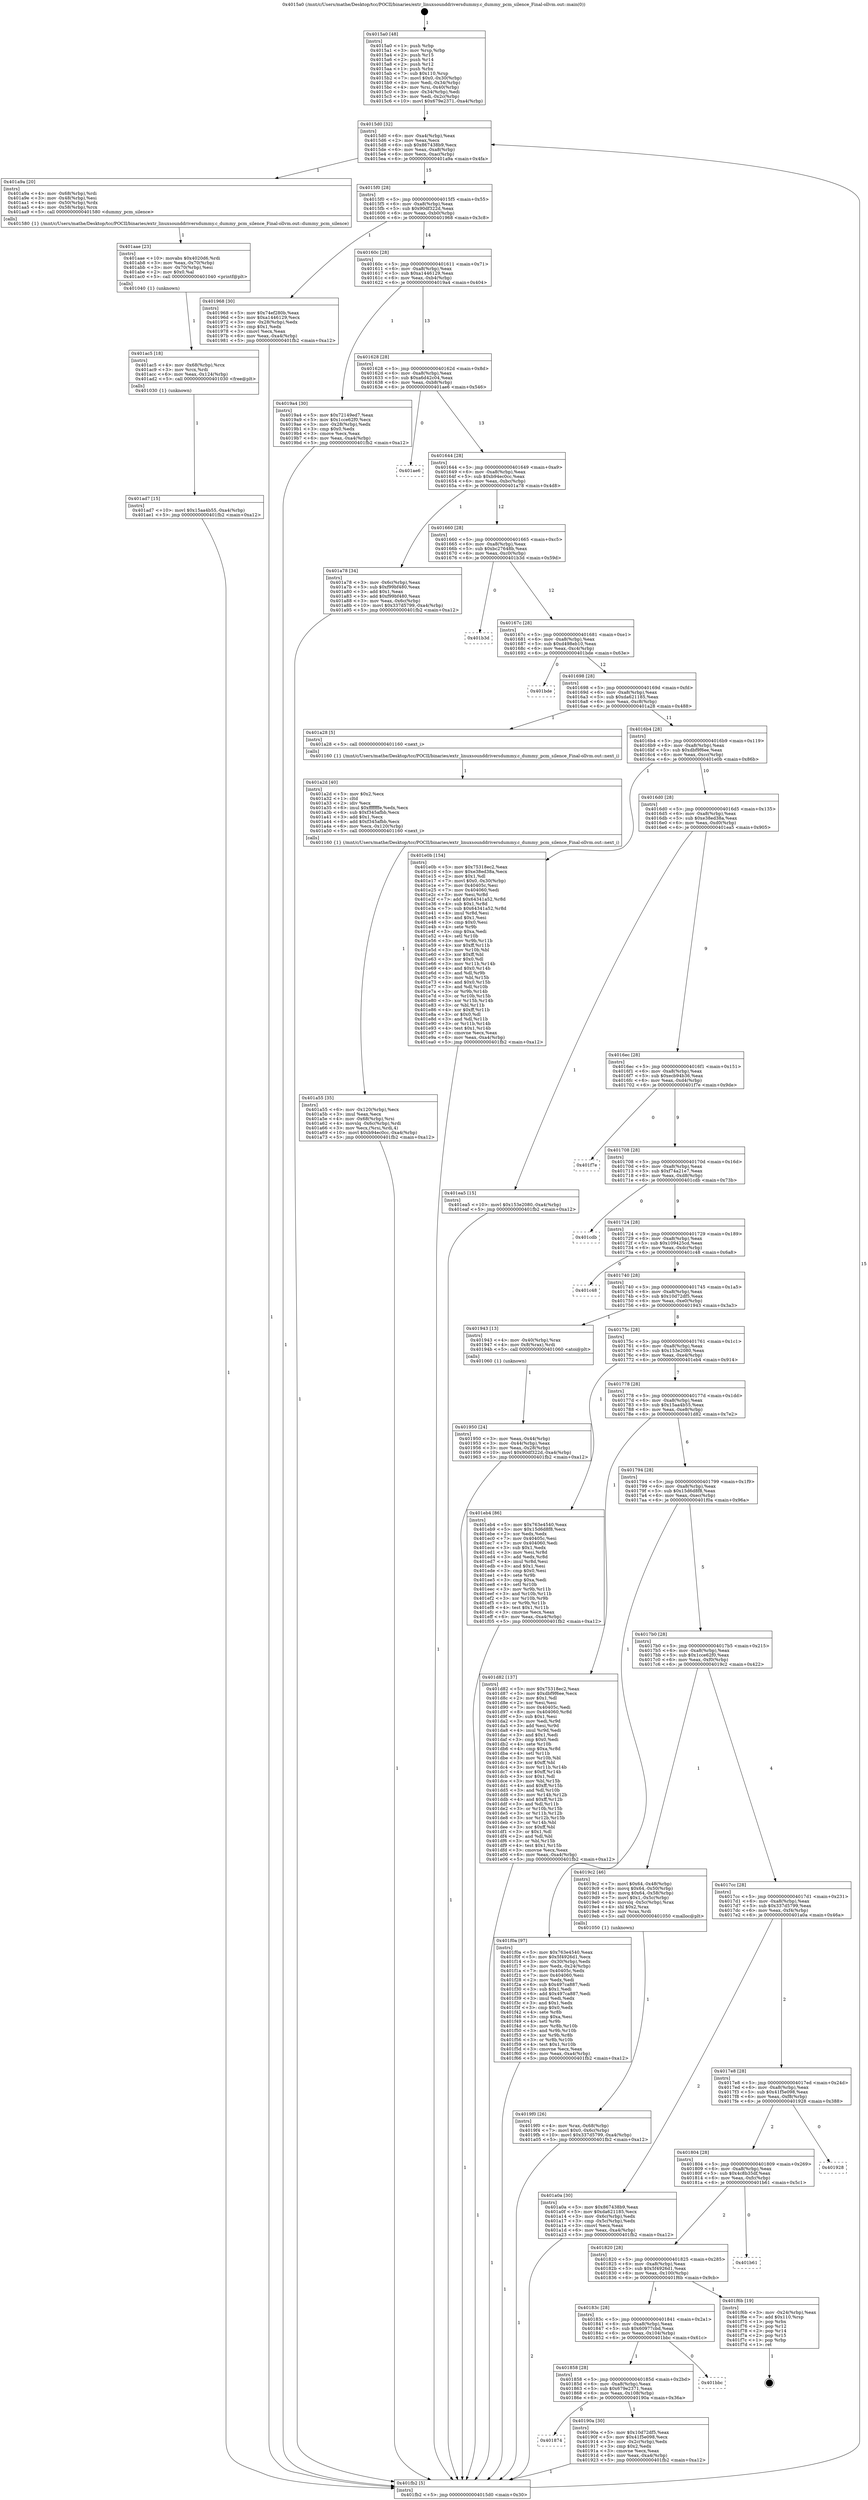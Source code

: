 digraph "0x4015a0" {
  label = "0x4015a0 (/mnt/c/Users/mathe/Desktop/tcc/POCII/binaries/extr_linuxsounddriversdummy.c_dummy_pcm_silence_Final-ollvm.out::main(0))"
  labelloc = "t"
  node[shape=record]

  Entry [label="",width=0.3,height=0.3,shape=circle,fillcolor=black,style=filled]
  "0x4015d0" [label="{
     0x4015d0 [32]\l
     | [instrs]\l
     &nbsp;&nbsp;0x4015d0 \<+6\>: mov -0xa4(%rbp),%eax\l
     &nbsp;&nbsp;0x4015d6 \<+2\>: mov %eax,%ecx\l
     &nbsp;&nbsp;0x4015d8 \<+6\>: sub $0x867438b9,%ecx\l
     &nbsp;&nbsp;0x4015de \<+6\>: mov %eax,-0xa8(%rbp)\l
     &nbsp;&nbsp;0x4015e4 \<+6\>: mov %ecx,-0xac(%rbp)\l
     &nbsp;&nbsp;0x4015ea \<+6\>: je 0000000000401a9a \<main+0x4fa\>\l
  }"]
  "0x401a9a" [label="{
     0x401a9a [20]\l
     | [instrs]\l
     &nbsp;&nbsp;0x401a9a \<+4\>: mov -0x68(%rbp),%rdi\l
     &nbsp;&nbsp;0x401a9e \<+3\>: mov -0x48(%rbp),%esi\l
     &nbsp;&nbsp;0x401aa1 \<+4\>: mov -0x50(%rbp),%rdx\l
     &nbsp;&nbsp;0x401aa5 \<+4\>: mov -0x58(%rbp),%rcx\l
     &nbsp;&nbsp;0x401aa9 \<+5\>: call 0000000000401580 \<dummy_pcm_silence\>\l
     | [calls]\l
     &nbsp;&nbsp;0x401580 \{1\} (/mnt/c/Users/mathe/Desktop/tcc/POCII/binaries/extr_linuxsounddriversdummy.c_dummy_pcm_silence_Final-ollvm.out::dummy_pcm_silence)\l
  }"]
  "0x4015f0" [label="{
     0x4015f0 [28]\l
     | [instrs]\l
     &nbsp;&nbsp;0x4015f0 \<+5\>: jmp 00000000004015f5 \<main+0x55\>\l
     &nbsp;&nbsp;0x4015f5 \<+6\>: mov -0xa8(%rbp),%eax\l
     &nbsp;&nbsp;0x4015fb \<+5\>: sub $0x90df322d,%eax\l
     &nbsp;&nbsp;0x401600 \<+6\>: mov %eax,-0xb0(%rbp)\l
     &nbsp;&nbsp;0x401606 \<+6\>: je 0000000000401968 \<main+0x3c8\>\l
  }"]
  Exit [label="",width=0.3,height=0.3,shape=circle,fillcolor=black,style=filled,peripheries=2]
  "0x401968" [label="{
     0x401968 [30]\l
     | [instrs]\l
     &nbsp;&nbsp;0x401968 \<+5\>: mov $0x74ef280b,%eax\l
     &nbsp;&nbsp;0x40196d \<+5\>: mov $0xa1446129,%ecx\l
     &nbsp;&nbsp;0x401972 \<+3\>: mov -0x28(%rbp),%edx\l
     &nbsp;&nbsp;0x401975 \<+3\>: cmp $0x1,%edx\l
     &nbsp;&nbsp;0x401978 \<+3\>: cmovl %ecx,%eax\l
     &nbsp;&nbsp;0x40197b \<+6\>: mov %eax,-0xa4(%rbp)\l
     &nbsp;&nbsp;0x401981 \<+5\>: jmp 0000000000401fb2 \<main+0xa12\>\l
  }"]
  "0x40160c" [label="{
     0x40160c [28]\l
     | [instrs]\l
     &nbsp;&nbsp;0x40160c \<+5\>: jmp 0000000000401611 \<main+0x71\>\l
     &nbsp;&nbsp;0x401611 \<+6\>: mov -0xa8(%rbp),%eax\l
     &nbsp;&nbsp;0x401617 \<+5\>: sub $0xa1446129,%eax\l
     &nbsp;&nbsp;0x40161c \<+6\>: mov %eax,-0xb4(%rbp)\l
     &nbsp;&nbsp;0x401622 \<+6\>: je 00000000004019a4 \<main+0x404\>\l
  }"]
  "0x401ad7" [label="{
     0x401ad7 [15]\l
     | [instrs]\l
     &nbsp;&nbsp;0x401ad7 \<+10\>: movl $0x15aa4b55,-0xa4(%rbp)\l
     &nbsp;&nbsp;0x401ae1 \<+5\>: jmp 0000000000401fb2 \<main+0xa12\>\l
  }"]
  "0x4019a4" [label="{
     0x4019a4 [30]\l
     | [instrs]\l
     &nbsp;&nbsp;0x4019a4 \<+5\>: mov $0x72149ed7,%eax\l
     &nbsp;&nbsp;0x4019a9 \<+5\>: mov $0x1cce62f0,%ecx\l
     &nbsp;&nbsp;0x4019ae \<+3\>: mov -0x28(%rbp),%edx\l
     &nbsp;&nbsp;0x4019b1 \<+3\>: cmp $0x0,%edx\l
     &nbsp;&nbsp;0x4019b4 \<+3\>: cmove %ecx,%eax\l
     &nbsp;&nbsp;0x4019b7 \<+6\>: mov %eax,-0xa4(%rbp)\l
     &nbsp;&nbsp;0x4019bd \<+5\>: jmp 0000000000401fb2 \<main+0xa12\>\l
  }"]
  "0x401628" [label="{
     0x401628 [28]\l
     | [instrs]\l
     &nbsp;&nbsp;0x401628 \<+5\>: jmp 000000000040162d \<main+0x8d\>\l
     &nbsp;&nbsp;0x40162d \<+6\>: mov -0xa8(%rbp),%eax\l
     &nbsp;&nbsp;0x401633 \<+5\>: sub $0xa6d42c04,%eax\l
     &nbsp;&nbsp;0x401638 \<+6\>: mov %eax,-0xb8(%rbp)\l
     &nbsp;&nbsp;0x40163e \<+6\>: je 0000000000401ae6 \<main+0x546\>\l
  }"]
  "0x401ac5" [label="{
     0x401ac5 [18]\l
     | [instrs]\l
     &nbsp;&nbsp;0x401ac5 \<+4\>: mov -0x68(%rbp),%rcx\l
     &nbsp;&nbsp;0x401ac9 \<+3\>: mov %rcx,%rdi\l
     &nbsp;&nbsp;0x401acc \<+6\>: mov %eax,-0x124(%rbp)\l
     &nbsp;&nbsp;0x401ad2 \<+5\>: call 0000000000401030 \<free@plt\>\l
     | [calls]\l
     &nbsp;&nbsp;0x401030 \{1\} (unknown)\l
  }"]
  "0x401ae6" [label="{
     0x401ae6\l
  }", style=dashed]
  "0x401644" [label="{
     0x401644 [28]\l
     | [instrs]\l
     &nbsp;&nbsp;0x401644 \<+5\>: jmp 0000000000401649 \<main+0xa9\>\l
     &nbsp;&nbsp;0x401649 \<+6\>: mov -0xa8(%rbp),%eax\l
     &nbsp;&nbsp;0x40164f \<+5\>: sub $0xb94ec0cc,%eax\l
     &nbsp;&nbsp;0x401654 \<+6\>: mov %eax,-0xbc(%rbp)\l
     &nbsp;&nbsp;0x40165a \<+6\>: je 0000000000401a78 \<main+0x4d8\>\l
  }"]
  "0x401aae" [label="{
     0x401aae [23]\l
     | [instrs]\l
     &nbsp;&nbsp;0x401aae \<+10\>: movabs $0x4020d6,%rdi\l
     &nbsp;&nbsp;0x401ab8 \<+3\>: mov %eax,-0x70(%rbp)\l
     &nbsp;&nbsp;0x401abb \<+3\>: mov -0x70(%rbp),%esi\l
     &nbsp;&nbsp;0x401abe \<+2\>: mov $0x0,%al\l
     &nbsp;&nbsp;0x401ac0 \<+5\>: call 0000000000401040 \<printf@plt\>\l
     | [calls]\l
     &nbsp;&nbsp;0x401040 \{1\} (unknown)\l
  }"]
  "0x401a78" [label="{
     0x401a78 [34]\l
     | [instrs]\l
     &nbsp;&nbsp;0x401a78 \<+3\>: mov -0x6c(%rbp),%eax\l
     &nbsp;&nbsp;0x401a7b \<+5\>: sub $0xf99bf480,%eax\l
     &nbsp;&nbsp;0x401a80 \<+3\>: add $0x1,%eax\l
     &nbsp;&nbsp;0x401a83 \<+5\>: add $0xf99bf480,%eax\l
     &nbsp;&nbsp;0x401a88 \<+3\>: mov %eax,-0x6c(%rbp)\l
     &nbsp;&nbsp;0x401a8b \<+10\>: movl $0x337d5799,-0xa4(%rbp)\l
     &nbsp;&nbsp;0x401a95 \<+5\>: jmp 0000000000401fb2 \<main+0xa12\>\l
  }"]
  "0x401660" [label="{
     0x401660 [28]\l
     | [instrs]\l
     &nbsp;&nbsp;0x401660 \<+5\>: jmp 0000000000401665 \<main+0xc5\>\l
     &nbsp;&nbsp;0x401665 \<+6\>: mov -0xa8(%rbp),%eax\l
     &nbsp;&nbsp;0x40166b \<+5\>: sub $0xbc27648b,%eax\l
     &nbsp;&nbsp;0x401670 \<+6\>: mov %eax,-0xc0(%rbp)\l
     &nbsp;&nbsp;0x401676 \<+6\>: je 0000000000401b3d \<main+0x59d\>\l
  }"]
  "0x401a55" [label="{
     0x401a55 [35]\l
     | [instrs]\l
     &nbsp;&nbsp;0x401a55 \<+6\>: mov -0x120(%rbp),%ecx\l
     &nbsp;&nbsp;0x401a5b \<+3\>: imul %eax,%ecx\l
     &nbsp;&nbsp;0x401a5e \<+4\>: mov -0x68(%rbp),%rsi\l
     &nbsp;&nbsp;0x401a62 \<+4\>: movslq -0x6c(%rbp),%rdi\l
     &nbsp;&nbsp;0x401a66 \<+3\>: mov %ecx,(%rsi,%rdi,4)\l
     &nbsp;&nbsp;0x401a69 \<+10\>: movl $0xb94ec0cc,-0xa4(%rbp)\l
     &nbsp;&nbsp;0x401a73 \<+5\>: jmp 0000000000401fb2 \<main+0xa12\>\l
  }"]
  "0x401b3d" [label="{
     0x401b3d\l
  }", style=dashed]
  "0x40167c" [label="{
     0x40167c [28]\l
     | [instrs]\l
     &nbsp;&nbsp;0x40167c \<+5\>: jmp 0000000000401681 \<main+0xe1\>\l
     &nbsp;&nbsp;0x401681 \<+6\>: mov -0xa8(%rbp),%eax\l
     &nbsp;&nbsp;0x401687 \<+5\>: sub $0xd498eb10,%eax\l
     &nbsp;&nbsp;0x40168c \<+6\>: mov %eax,-0xc4(%rbp)\l
     &nbsp;&nbsp;0x401692 \<+6\>: je 0000000000401bde \<main+0x63e\>\l
  }"]
  "0x401a2d" [label="{
     0x401a2d [40]\l
     | [instrs]\l
     &nbsp;&nbsp;0x401a2d \<+5\>: mov $0x2,%ecx\l
     &nbsp;&nbsp;0x401a32 \<+1\>: cltd\l
     &nbsp;&nbsp;0x401a33 \<+2\>: idiv %ecx\l
     &nbsp;&nbsp;0x401a35 \<+6\>: imul $0xfffffffe,%edx,%ecx\l
     &nbsp;&nbsp;0x401a3b \<+6\>: sub $0xf345afbb,%ecx\l
     &nbsp;&nbsp;0x401a41 \<+3\>: add $0x1,%ecx\l
     &nbsp;&nbsp;0x401a44 \<+6\>: add $0xf345afbb,%ecx\l
     &nbsp;&nbsp;0x401a4a \<+6\>: mov %ecx,-0x120(%rbp)\l
     &nbsp;&nbsp;0x401a50 \<+5\>: call 0000000000401160 \<next_i\>\l
     | [calls]\l
     &nbsp;&nbsp;0x401160 \{1\} (/mnt/c/Users/mathe/Desktop/tcc/POCII/binaries/extr_linuxsounddriversdummy.c_dummy_pcm_silence_Final-ollvm.out::next_i)\l
  }"]
  "0x401bde" [label="{
     0x401bde\l
  }", style=dashed]
  "0x401698" [label="{
     0x401698 [28]\l
     | [instrs]\l
     &nbsp;&nbsp;0x401698 \<+5\>: jmp 000000000040169d \<main+0xfd\>\l
     &nbsp;&nbsp;0x40169d \<+6\>: mov -0xa8(%rbp),%eax\l
     &nbsp;&nbsp;0x4016a3 \<+5\>: sub $0xda621185,%eax\l
     &nbsp;&nbsp;0x4016a8 \<+6\>: mov %eax,-0xc8(%rbp)\l
     &nbsp;&nbsp;0x4016ae \<+6\>: je 0000000000401a28 \<main+0x488\>\l
  }"]
  "0x4019f0" [label="{
     0x4019f0 [26]\l
     | [instrs]\l
     &nbsp;&nbsp;0x4019f0 \<+4\>: mov %rax,-0x68(%rbp)\l
     &nbsp;&nbsp;0x4019f4 \<+7\>: movl $0x0,-0x6c(%rbp)\l
     &nbsp;&nbsp;0x4019fb \<+10\>: movl $0x337d5799,-0xa4(%rbp)\l
     &nbsp;&nbsp;0x401a05 \<+5\>: jmp 0000000000401fb2 \<main+0xa12\>\l
  }"]
  "0x401a28" [label="{
     0x401a28 [5]\l
     | [instrs]\l
     &nbsp;&nbsp;0x401a28 \<+5\>: call 0000000000401160 \<next_i\>\l
     | [calls]\l
     &nbsp;&nbsp;0x401160 \{1\} (/mnt/c/Users/mathe/Desktop/tcc/POCII/binaries/extr_linuxsounddriversdummy.c_dummy_pcm_silence_Final-ollvm.out::next_i)\l
  }"]
  "0x4016b4" [label="{
     0x4016b4 [28]\l
     | [instrs]\l
     &nbsp;&nbsp;0x4016b4 \<+5\>: jmp 00000000004016b9 \<main+0x119\>\l
     &nbsp;&nbsp;0x4016b9 \<+6\>: mov -0xa8(%rbp),%eax\l
     &nbsp;&nbsp;0x4016bf \<+5\>: sub $0xdbf9f6ee,%eax\l
     &nbsp;&nbsp;0x4016c4 \<+6\>: mov %eax,-0xcc(%rbp)\l
     &nbsp;&nbsp;0x4016ca \<+6\>: je 0000000000401e0b \<main+0x86b\>\l
  }"]
  "0x401950" [label="{
     0x401950 [24]\l
     | [instrs]\l
     &nbsp;&nbsp;0x401950 \<+3\>: mov %eax,-0x44(%rbp)\l
     &nbsp;&nbsp;0x401953 \<+3\>: mov -0x44(%rbp),%eax\l
     &nbsp;&nbsp;0x401956 \<+3\>: mov %eax,-0x28(%rbp)\l
     &nbsp;&nbsp;0x401959 \<+10\>: movl $0x90df322d,-0xa4(%rbp)\l
     &nbsp;&nbsp;0x401963 \<+5\>: jmp 0000000000401fb2 \<main+0xa12\>\l
  }"]
  "0x401e0b" [label="{
     0x401e0b [154]\l
     | [instrs]\l
     &nbsp;&nbsp;0x401e0b \<+5\>: mov $0x75318ec2,%eax\l
     &nbsp;&nbsp;0x401e10 \<+5\>: mov $0xe38ed38a,%ecx\l
     &nbsp;&nbsp;0x401e15 \<+2\>: mov $0x1,%dl\l
     &nbsp;&nbsp;0x401e17 \<+7\>: movl $0x0,-0x30(%rbp)\l
     &nbsp;&nbsp;0x401e1e \<+7\>: mov 0x40405c,%esi\l
     &nbsp;&nbsp;0x401e25 \<+7\>: mov 0x404060,%edi\l
     &nbsp;&nbsp;0x401e2c \<+3\>: mov %esi,%r8d\l
     &nbsp;&nbsp;0x401e2f \<+7\>: add $0x64341a52,%r8d\l
     &nbsp;&nbsp;0x401e36 \<+4\>: sub $0x1,%r8d\l
     &nbsp;&nbsp;0x401e3a \<+7\>: sub $0x64341a52,%r8d\l
     &nbsp;&nbsp;0x401e41 \<+4\>: imul %r8d,%esi\l
     &nbsp;&nbsp;0x401e45 \<+3\>: and $0x1,%esi\l
     &nbsp;&nbsp;0x401e48 \<+3\>: cmp $0x0,%esi\l
     &nbsp;&nbsp;0x401e4b \<+4\>: sete %r9b\l
     &nbsp;&nbsp;0x401e4f \<+3\>: cmp $0xa,%edi\l
     &nbsp;&nbsp;0x401e52 \<+4\>: setl %r10b\l
     &nbsp;&nbsp;0x401e56 \<+3\>: mov %r9b,%r11b\l
     &nbsp;&nbsp;0x401e59 \<+4\>: xor $0xff,%r11b\l
     &nbsp;&nbsp;0x401e5d \<+3\>: mov %r10b,%bl\l
     &nbsp;&nbsp;0x401e60 \<+3\>: xor $0xff,%bl\l
     &nbsp;&nbsp;0x401e63 \<+3\>: xor $0x0,%dl\l
     &nbsp;&nbsp;0x401e66 \<+3\>: mov %r11b,%r14b\l
     &nbsp;&nbsp;0x401e69 \<+4\>: and $0x0,%r14b\l
     &nbsp;&nbsp;0x401e6d \<+3\>: and %dl,%r9b\l
     &nbsp;&nbsp;0x401e70 \<+3\>: mov %bl,%r15b\l
     &nbsp;&nbsp;0x401e73 \<+4\>: and $0x0,%r15b\l
     &nbsp;&nbsp;0x401e77 \<+3\>: and %dl,%r10b\l
     &nbsp;&nbsp;0x401e7a \<+3\>: or %r9b,%r14b\l
     &nbsp;&nbsp;0x401e7d \<+3\>: or %r10b,%r15b\l
     &nbsp;&nbsp;0x401e80 \<+3\>: xor %r15b,%r14b\l
     &nbsp;&nbsp;0x401e83 \<+3\>: or %bl,%r11b\l
     &nbsp;&nbsp;0x401e86 \<+4\>: xor $0xff,%r11b\l
     &nbsp;&nbsp;0x401e8a \<+3\>: or $0x0,%dl\l
     &nbsp;&nbsp;0x401e8d \<+3\>: and %dl,%r11b\l
     &nbsp;&nbsp;0x401e90 \<+3\>: or %r11b,%r14b\l
     &nbsp;&nbsp;0x401e93 \<+4\>: test $0x1,%r14b\l
     &nbsp;&nbsp;0x401e97 \<+3\>: cmovne %ecx,%eax\l
     &nbsp;&nbsp;0x401e9a \<+6\>: mov %eax,-0xa4(%rbp)\l
     &nbsp;&nbsp;0x401ea0 \<+5\>: jmp 0000000000401fb2 \<main+0xa12\>\l
  }"]
  "0x4016d0" [label="{
     0x4016d0 [28]\l
     | [instrs]\l
     &nbsp;&nbsp;0x4016d0 \<+5\>: jmp 00000000004016d5 \<main+0x135\>\l
     &nbsp;&nbsp;0x4016d5 \<+6\>: mov -0xa8(%rbp),%eax\l
     &nbsp;&nbsp;0x4016db \<+5\>: sub $0xe38ed38a,%eax\l
     &nbsp;&nbsp;0x4016e0 \<+6\>: mov %eax,-0xd0(%rbp)\l
     &nbsp;&nbsp;0x4016e6 \<+6\>: je 0000000000401ea5 \<main+0x905\>\l
  }"]
  "0x4015a0" [label="{
     0x4015a0 [48]\l
     | [instrs]\l
     &nbsp;&nbsp;0x4015a0 \<+1\>: push %rbp\l
     &nbsp;&nbsp;0x4015a1 \<+3\>: mov %rsp,%rbp\l
     &nbsp;&nbsp;0x4015a4 \<+2\>: push %r15\l
     &nbsp;&nbsp;0x4015a6 \<+2\>: push %r14\l
     &nbsp;&nbsp;0x4015a8 \<+2\>: push %r12\l
     &nbsp;&nbsp;0x4015aa \<+1\>: push %rbx\l
     &nbsp;&nbsp;0x4015ab \<+7\>: sub $0x110,%rsp\l
     &nbsp;&nbsp;0x4015b2 \<+7\>: movl $0x0,-0x30(%rbp)\l
     &nbsp;&nbsp;0x4015b9 \<+3\>: mov %edi,-0x34(%rbp)\l
     &nbsp;&nbsp;0x4015bc \<+4\>: mov %rsi,-0x40(%rbp)\l
     &nbsp;&nbsp;0x4015c0 \<+3\>: mov -0x34(%rbp),%edi\l
     &nbsp;&nbsp;0x4015c3 \<+3\>: mov %edi,-0x2c(%rbp)\l
     &nbsp;&nbsp;0x4015c6 \<+10\>: movl $0x679e2371,-0xa4(%rbp)\l
  }"]
  "0x401ea5" [label="{
     0x401ea5 [15]\l
     | [instrs]\l
     &nbsp;&nbsp;0x401ea5 \<+10\>: movl $0x153e2080,-0xa4(%rbp)\l
     &nbsp;&nbsp;0x401eaf \<+5\>: jmp 0000000000401fb2 \<main+0xa12\>\l
  }"]
  "0x4016ec" [label="{
     0x4016ec [28]\l
     | [instrs]\l
     &nbsp;&nbsp;0x4016ec \<+5\>: jmp 00000000004016f1 \<main+0x151\>\l
     &nbsp;&nbsp;0x4016f1 \<+6\>: mov -0xa8(%rbp),%eax\l
     &nbsp;&nbsp;0x4016f7 \<+5\>: sub $0xecb94b36,%eax\l
     &nbsp;&nbsp;0x4016fc \<+6\>: mov %eax,-0xd4(%rbp)\l
     &nbsp;&nbsp;0x401702 \<+6\>: je 0000000000401f7e \<main+0x9de\>\l
  }"]
  "0x401fb2" [label="{
     0x401fb2 [5]\l
     | [instrs]\l
     &nbsp;&nbsp;0x401fb2 \<+5\>: jmp 00000000004015d0 \<main+0x30\>\l
  }"]
  "0x401f7e" [label="{
     0x401f7e\l
  }", style=dashed]
  "0x401708" [label="{
     0x401708 [28]\l
     | [instrs]\l
     &nbsp;&nbsp;0x401708 \<+5\>: jmp 000000000040170d \<main+0x16d\>\l
     &nbsp;&nbsp;0x40170d \<+6\>: mov -0xa8(%rbp),%eax\l
     &nbsp;&nbsp;0x401713 \<+5\>: sub $0xf74a21e7,%eax\l
     &nbsp;&nbsp;0x401718 \<+6\>: mov %eax,-0xd8(%rbp)\l
     &nbsp;&nbsp;0x40171e \<+6\>: je 0000000000401cdb \<main+0x73b\>\l
  }"]
  "0x401874" [label="{
     0x401874\l
  }", style=dashed]
  "0x401cdb" [label="{
     0x401cdb\l
  }", style=dashed]
  "0x401724" [label="{
     0x401724 [28]\l
     | [instrs]\l
     &nbsp;&nbsp;0x401724 \<+5\>: jmp 0000000000401729 \<main+0x189\>\l
     &nbsp;&nbsp;0x401729 \<+6\>: mov -0xa8(%rbp),%eax\l
     &nbsp;&nbsp;0x40172f \<+5\>: sub $0x109425cd,%eax\l
     &nbsp;&nbsp;0x401734 \<+6\>: mov %eax,-0xdc(%rbp)\l
     &nbsp;&nbsp;0x40173a \<+6\>: je 0000000000401c48 \<main+0x6a8\>\l
  }"]
  "0x40190a" [label="{
     0x40190a [30]\l
     | [instrs]\l
     &nbsp;&nbsp;0x40190a \<+5\>: mov $0x10d72df5,%eax\l
     &nbsp;&nbsp;0x40190f \<+5\>: mov $0x41f5e098,%ecx\l
     &nbsp;&nbsp;0x401914 \<+3\>: mov -0x2c(%rbp),%edx\l
     &nbsp;&nbsp;0x401917 \<+3\>: cmp $0x2,%edx\l
     &nbsp;&nbsp;0x40191a \<+3\>: cmovne %ecx,%eax\l
     &nbsp;&nbsp;0x40191d \<+6\>: mov %eax,-0xa4(%rbp)\l
     &nbsp;&nbsp;0x401923 \<+5\>: jmp 0000000000401fb2 \<main+0xa12\>\l
  }"]
  "0x401c48" [label="{
     0x401c48\l
  }", style=dashed]
  "0x401740" [label="{
     0x401740 [28]\l
     | [instrs]\l
     &nbsp;&nbsp;0x401740 \<+5\>: jmp 0000000000401745 \<main+0x1a5\>\l
     &nbsp;&nbsp;0x401745 \<+6\>: mov -0xa8(%rbp),%eax\l
     &nbsp;&nbsp;0x40174b \<+5\>: sub $0x10d72df5,%eax\l
     &nbsp;&nbsp;0x401750 \<+6\>: mov %eax,-0xe0(%rbp)\l
     &nbsp;&nbsp;0x401756 \<+6\>: je 0000000000401943 \<main+0x3a3\>\l
  }"]
  "0x401858" [label="{
     0x401858 [28]\l
     | [instrs]\l
     &nbsp;&nbsp;0x401858 \<+5\>: jmp 000000000040185d \<main+0x2bd\>\l
     &nbsp;&nbsp;0x40185d \<+6\>: mov -0xa8(%rbp),%eax\l
     &nbsp;&nbsp;0x401863 \<+5\>: sub $0x679e2371,%eax\l
     &nbsp;&nbsp;0x401868 \<+6\>: mov %eax,-0x108(%rbp)\l
     &nbsp;&nbsp;0x40186e \<+6\>: je 000000000040190a \<main+0x36a\>\l
  }"]
  "0x401943" [label="{
     0x401943 [13]\l
     | [instrs]\l
     &nbsp;&nbsp;0x401943 \<+4\>: mov -0x40(%rbp),%rax\l
     &nbsp;&nbsp;0x401947 \<+4\>: mov 0x8(%rax),%rdi\l
     &nbsp;&nbsp;0x40194b \<+5\>: call 0000000000401060 \<atoi@plt\>\l
     | [calls]\l
     &nbsp;&nbsp;0x401060 \{1\} (unknown)\l
  }"]
  "0x40175c" [label="{
     0x40175c [28]\l
     | [instrs]\l
     &nbsp;&nbsp;0x40175c \<+5\>: jmp 0000000000401761 \<main+0x1c1\>\l
     &nbsp;&nbsp;0x401761 \<+6\>: mov -0xa8(%rbp),%eax\l
     &nbsp;&nbsp;0x401767 \<+5\>: sub $0x153e2080,%eax\l
     &nbsp;&nbsp;0x40176c \<+6\>: mov %eax,-0xe4(%rbp)\l
     &nbsp;&nbsp;0x401772 \<+6\>: je 0000000000401eb4 \<main+0x914\>\l
  }"]
  "0x401bbc" [label="{
     0x401bbc\l
  }", style=dashed]
  "0x401eb4" [label="{
     0x401eb4 [86]\l
     | [instrs]\l
     &nbsp;&nbsp;0x401eb4 \<+5\>: mov $0x763e4540,%eax\l
     &nbsp;&nbsp;0x401eb9 \<+5\>: mov $0x15d6d8f8,%ecx\l
     &nbsp;&nbsp;0x401ebe \<+2\>: xor %edx,%edx\l
     &nbsp;&nbsp;0x401ec0 \<+7\>: mov 0x40405c,%esi\l
     &nbsp;&nbsp;0x401ec7 \<+7\>: mov 0x404060,%edi\l
     &nbsp;&nbsp;0x401ece \<+3\>: sub $0x1,%edx\l
     &nbsp;&nbsp;0x401ed1 \<+3\>: mov %esi,%r8d\l
     &nbsp;&nbsp;0x401ed4 \<+3\>: add %edx,%r8d\l
     &nbsp;&nbsp;0x401ed7 \<+4\>: imul %r8d,%esi\l
     &nbsp;&nbsp;0x401edb \<+3\>: and $0x1,%esi\l
     &nbsp;&nbsp;0x401ede \<+3\>: cmp $0x0,%esi\l
     &nbsp;&nbsp;0x401ee1 \<+4\>: sete %r9b\l
     &nbsp;&nbsp;0x401ee5 \<+3\>: cmp $0xa,%edi\l
     &nbsp;&nbsp;0x401ee8 \<+4\>: setl %r10b\l
     &nbsp;&nbsp;0x401eec \<+3\>: mov %r9b,%r11b\l
     &nbsp;&nbsp;0x401eef \<+3\>: and %r10b,%r11b\l
     &nbsp;&nbsp;0x401ef2 \<+3\>: xor %r10b,%r9b\l
     &nbsp;&nbsp;0x401ef5 \<+3\>: or %r9b,%r11b\l
     &nbsp;&nbsp;0x401ef8 \<+4\>: test $0x1,%r11b\l
     &nbsp;&nbsp;0x401efc \<+3\>: cmovne %ecx,%eax\l
     &nbsp;&nbsp;0x401eff \<+6\>: mov %eax,-0xa4(%rbp)\l
     &nbsp;&nbsp;0x401f05 \<+5\>: jmp 0000000000401fb2 \<main+0xa12\>\l
  }"]
  "0x401778" [label="{
     0x401778 [28]\l
     | [instrs]\l
     &nbsp;&nbsp;0x401778 \<+5\>: jmp 000000000040177d \<main+0x1dd\>\l
     &nbsp;&nbsp;0x40177d \<+6\>: mov -0xa8(%rbp),%eax\l
     &nbsp;&nbsp;0x401783 \<+5\>: sub $0x15aa4b55,%eax\l
     &nbsp;&nbsp;0x401788 \<+6\>: mov %eax,-0xe8(%rbp)\l
     &nbsp;&nbsp;0x40178e \<+6\>: je 0000000000401d82 \<main+0x7e2\>\l
  }"]
  "0x40183c" [label="{
     0x40183c [28]\l
     | [instrs]\l
     &nbsp;&nbsp;0x40183c \<+5\>: jmp 0000000000401841 \<main+0x2a1\>\l
     &nbsp;&nbsp;0x401841 \<+6\>: mov -0xa8(%rbp),%eax\l
     &nbsp;&nbsp;0x401847 \<+5\>: sub $0x60977cbd,%eax\l
     &nbsp;&nbsp;0x40184c \<+6\>: mov %eax,-0x104(%rbp)\l
     &nbsp;&nbsp;0x401852 \<+6\>: je 0000000000401bbc \<main+0x61c\>\l
  }"]
  "0x401d82" [label="{
     0x401d82 [137]\l
     | [instrs]\l
     &nbsp;&nbsp;0x401d82 \<+5\>: mov $0x75318ec2,%eax\l
     &nbsp;&nbsp;0x401d87 \<+5\>: mov $0xdbf9f6ee,%ecx\l
     &nbsp;&nbsp;0x401d8c \<+2\>: mov $0x1,%dl\l
     &nbsp;&nbsp;0x401d8e \<+2\>: xor %esi,%esi\l
     &nbsp;&nbsp;0x401d90 \<+7\>: mov 0x40405c,%edi\l
     &nbsp;&nbsp;0x401d97 \<+8\>: mov 0x404060,%r8d\l
     &nbsp;&nbsp;0x401d9f \<+3\>: sub $0x1,%esi\l
     &nbsp;&nbsp;0x401da2 \<+3\>: mov %edi,%r9d\l
     &nbsp;&nbsp;0x401da5 \<+3\>: add %esi,%r9d\l
     &nbsp;&nbsp;0x401da8 \<+4\>: imul %r9d,%edi\l
     &nbsp;&nbsp;0x401dac \<+3\>: and $0x1,%edi\l
     &nbsp;&nbsp;0x401daf \<+3\>: cmp $0x0,%edi\l
     &nbsp;&nbsp;0x401db2 \<+4\>: sete %r10b\l
     &nbsp;&nbsp;0x401db6 \<+4\>: cmp $0xa,%r8d\l
     &nbsp;&nbsp;0x401dba \<+4\>: setl %r11b\l
     &nbsp;&nbsp;0x401dbe \<+3\>: mov %r10b,%bl\l
     &nbsp;&nbsp;0x401dc1 \<+3\>: xor $0xff,%bl\l
     &nbsp;&nbsp;0x401dc4 \<+3\>: mov %r11b,%r14b\l
     &nbsp;&nbsp;0x401dc7 \<+4\>: xor $0xff,%r14b\l
     &nbsp;&nbsp;0x401dcb \<+3\>: xor $0x1,%dl\l
     &nbsp;&nbsp;0x401dce \<+3\>: mov %bl,%r15b\l
     &nbsp;&nbsp;0x401dd1 \<+4\>: and $0xff,%r15b\l
     &nbsp;&nbsp;0x401dd5 \<+3\>: and %dl,%r10b\l
     &nbsp;&nbsp;0x401dd8 \<+3\>: mov %r14b,%r12b\l
     &nbsp;&nbsp;0x401ddb \<+4\>: and $0xff,%r12b\l
     &nbsp;&nbsp;0x401ddf \<+3\>: and %dl,%r11b\l
     &nbsp;&nbsp;0x401de2 \<+3\>: or %r10b,%r15b\l
     &nbsp;&nbsp;0x401de5 \<+3\>: or %r11b,%r12b\l
     &nbsp;&nbsp;0x401de8 \<+3\>: xor %r12b,%r15b\l
     &nbsp;&nbsp;0x401deb \<+3\>: or %r14b,%bl\l
     &nbsp;&nbsp;0x401dee \<+3\>: xor $0xff,%bl\l
     &nbsp;&nbsp;0x401df1 \<+3\>: or $0x1,%dl\l
     &nbsp;&nbsp;0x401df4 \<+2\>: and %dl,%bl\l
     &nbsp;&nbsp;0x401df6 \<+3\>: or %bl,%r15b\l
     &nbsp;&nbsp;0x401df9 \<+4\>: test $0x1,%r15b\l
     &nbsp;&nbsp;0x401dfd \<+3\>: cmovne %ecx,%eax\l
     &nbsp;&nbsp;0x401e00 \<+6\>: mov %eax,-0xa4(%rbp)\l
     &nbsp;&nbsp;0x401e06 \<+5\>: jmp 0000000000401fb2 \<main+0xa12\>\l
  }"]
  "0x401794" [label="{
     0x401794 [28]\l
     | [instrs]\l
     &nbsp;&nbsp;0x401794 \<+5\>: jmp 0000000000401799 \<main+0x1f9\>\l
     &nbsp;&nbsp;0x401799 \<+6\>: mov -0xa8(%rbp),%eax\l
     &nbsp;&nbsp;0x40179f \<+5\>: sub $0x15d6d8f8,%eax\l
     &nbsp;&nbsp;0x4017a4 \<+6\>: mov %eax,-0xec(%rbp)\l
     &nbsp;&nbsp;0x4017aa \<+6\>: je 0000000000401f0a \<main+0x96a\>\l
  }"]
  "0x401f6b" [label="{
     0x401f6b [19]\l
     | [instrs]\l
     &nbsp;&nbsp;0x401f6b \<+3\>: mov -0x24(%rbp),%eax\l
     &nbsp;&nbsp;0x401f6e \<+7\>: add $0x110,%rsp\l
     &nbsp;&nbsp;0x401f75 \<+1\>: pop %rbx\l
     &nbsp;&nbsp;0x401f76 \<+2\>: pop %r12\l
     &nbsp;&nbsp;0x401f78 \<+2\>: pop %r14\l
     &nbsp;&nbsp;0x401f7a \<+2\>: pop %r15\l
     &nbsp;&nbsp;0x401f7c \<+1\>: pop %rbp\l
     &nbsp;&nbsp;0x401f7d \<+1\>: ret\l
  }"]
  "0x401f0a" [label="{
     0x401f0a [97]\l
     | [instrs]\l
     &nbsp;&nbsp;0x401f0a \<+5\>: mov $0x763e4540,%eax\l
     &nbsp;&nbsp;0x401f0f \<+5\>: mov $0x5f4926d1,%ecx\l
     &nbsp;&nbsp;0x401f14 \<+3\>: mov -0x30(%rbp),%edx\l
     &nbsp;&nbsp;0x401f17 \<+3\>: mov %edx,-0x24(%rbp)\l
     &nbsp;&nbsp;0x401f1a \<+7\>: mov 0x40405c,%edx\l
     &nbsp;&nbsp;0x401f21 \<+7\>: mov 0x404060,%esi\l
     &nbsp;&nbsp;0x401f28 \<+2\>: mov %edx,%edi\l
     &nbsp;&nbsp;0x401f2a \<+6\>: sub $0x497ca887,%edi\l
     &nbsp;&nbsp;0x401f30 \<+3\>: sub $0x1,%edi\l
     &nbsp;&nbsp;0x401f33 \<+6\>: add $0x497ca887,%edi\l
     &nbsp;&nbsp;0x401f39 \<+3\>: imul %edi,%edx\l
     &nbsp;&nbsp;0x401f3c \<+3\>: and $0x1,%edx\l
     &nbsp;&nbsp;0x401f3f \<+3\>: cmp $0x0,%edx\l
     &nbsp;&nbsp;0x401f42 \<+4\>: sete %r8b\l
     &nbsp;&nbsp;0x401f46 \<+3\>: cmp $0xa,%esi\l
     &nbsp;&nbsp;0x401f49 \<+4\>: setl %r9b\l
     &nbsp;&nbsp;0x401f4d \<+3\>: mov %r8b,%r10b\l
     &nbsp;&nbsp;0x401f50 \<+3\>: and %r9b,%r10b\l
     &nbsp;&nbsp;0x401f53 \<+3\>: xor %r9b,%r8b\l
     &nbsp;&nbsp;0x401f56 \<+3\>: or %r8b,%r10b\l
     &nbsp;&nbsp;0x401f59 \<+4\>: test $0x1,%r10b\l
     &nbsp;&nbsp;0x401f5d \<+3\>: cmovne %ecx,%eax\l
     &nbsp;&nbsp;0x401f60 \<+6\>: mov %eax,-0xa4(%rbp)\l
     &nbsp;&nbsp;0x401f66 \<+5\>: jmp 0000000000401fb2 \<main+0xa12\>\l
  }"]
  "0x4017b0" [label="{
     0x4017b0 [28]\l
     | [instrs]\l
     &nbsp;&nbsp;0x4017b0 \<+5\>: jmp 00000000004017b5 \<main+0x215\>\l
     &nbsp;&nbsp;0x4017b5 \<+6\>: mov -0xa8(%rbp),%eax\l
     &nbsp;&nbsp;0x4017bb \<+5\>: sub $0x1cce62f0,%eax\l
     &nbsp;&nbsp;0x4017c0 \<+6\>: mov %eax,-0xf0(%rbp)\l
     &nbsp;&nbsp;0x4017c6 \<+6\>: je 00000000004019c2 \<main+0x422\>\l
  }"]
  "0x401820" [label="{
     0x401820 [28]\l
     | [instrs]\l
     &nbsp;&nbsp;0x401820 \<+5\>: jmp 0000000000401825 \<main+0x285\>\l
     &nbsp;&nbsp;0x401825 \<+6\>: mov -0xa8(%rbp),%eax\l
     &nbsp;&nbsp;0x40182b \<+5\>: sub $0x5f4926d1,%eax\l
     &nbsp;&nbsp;0x401830 \<+6\>: mov %eax,-0x100(%rbp)\l
     &nbsp;&nbsp;0x401836 \<+6\>: je 0000000000401f6b \<main+0x9cb\>\l
  }"]
  "0x4019c2" [label="{
     0x4019c2 [46]\l
     | [instrs]\l
     &nbsp;&nbsp;0x4019c2 \<+7\>: movl $0x64,-0x48(%rbp)\l
     &nbsp;&nbsp;0x4019c9 \<+8\>: movq $0x64,-0x50(%rbp)\l
     &nbsp;&nbsp;0x4019d1 \<+8\>: movq $0x64,-0x58(%rbp)\l
     &nbsp;&nbsp;0x4019d9 \<+7\>: movl $0x1,-0x5c(%rbp)\l
     &nbsp;&nbsp;0x4019e0 \<+4\>: movslq -0x5c(%rbp),%rax\l
     &nbsp;&nbsp;0x4019e4 \<+4\>: shl $0x2,%rax\l
     &nbsp;&nbsp;0x4019e8 \<+3\>: mov %rax,%rdi\l
     &nbsp;&nbsp;0x4019eb \<+5\>: call 0000000000401050 \<malloc@plt\>\l
     | [calls]\l
     &nbsp;&nbsp;0x401050 \{1\} (unknown)\l
  }"]
  "0x4017cc" [label="{
     0x4017cc [28]\l
     | [instrs]\l
     &nbsp;&nbsp;0x4017cc \<+5\>: jmp 00000000004017d1 \<main+0x231\>\l
     &nbsp;&nbsp;0x4017d1 \<+6\>: mov -0xa8(%rbp),%eax\l
     &nbsp;&nbsp;0x4017d7 \<+5\>: sub $0x337d5799,%eax\l
     &nbsp;&nbsp;0x4017dc \<+6\>: mov %eax,-0xf4(%rbp)\l
     &nbsp;&nbsp;0x4017e2 \<+6\>: je 0000000000401a0a \<main+0x46a\>\l
  }"]
  "0x401b61" [label="{
     0x401b61\l
  }", style=dashed]
  "0x401a0a" [label="{
     0x401a0a [30]\l
     | [instrs]\l
     &nbsp;&nbsp;0x401a0a \<+5\>: mov $0x867438b9,%eax\l
     &nbsp;&nbsp;0x401a0f \<+5\>: mov $0xda621185,%ecx\l
     &nbsp;&nbsp;0x401a14 \<+3\>: mov -0x6c(%rbp),%edx\l
     &nbsp;&nbsp;0x401a17 \<+3\>: cmp -0x5c(%rbp),%edx\l
     &nbsp;&nbsp;0x401a1a \<+3\>: cmovl %ecx,%eax\l
     &nbsp;&nbsp;0x401a1d \<+6\>: mov %eax,-0xa4(%rbp)\l
     &nbsp;&nbsp;0x401a23 \<+5\>: jmp 0000000000401fb2 \<main+0xa12\>\l
  }"]
  "0x4017e8" [label="{
     0x4017e8 [28]\l
     | [instrs]\l
     &nbsp;&nbsp;0x4017e8 \<+5\>: jmp 00000000004017ed \<main+0x24d\>\l
     &nbsp;&nbsp;0x4017ed \<+6\>: mov -0xa8(%rbp),%eax\l
     &nbsp;&nbsp;0x4017f3 \<+5\>: sub $0x41f5e098,%eax\l
     &nbsp;&nbsp;0x4017f8 \<+6\>: mov %eax,-0xf8(%rbp)\l
     &nbsp;&nbsp;0x4017fe \<+6\>: je 0000000000401928 \<main+0x388\>\l
  }"]
  "0x401804" [label="{
     0x401804 [28]\l
     | [instrs]\l
     &nbsp;&nbsp;0x401804 \<+5\>: jmp 0000000000401809 \<main+0x269\>\l
     &nbsp;&nbsp;0x401809 \<+6\>: mov -0xa8(%rbp),%eax\l
     &nbsp;&nbsp;0x40180f \<+5\>: sub $0x4c8b35df,%eax\l
     &nbsp;&nbsp;0x401814 \<+6\>: mov %eax,-0xfc(%rbp)\l
     &nbsp;&nbsp;0x40181a \<+6\>: je 0000000000401b61 \<main+0x5c1\>\l
  }"]
  "0x401928" [label="{
     0x401928\l
  }", style=dashed]
  Entry -> "0x4015a0" [label=" 1"]
  "0x4015d0" -> "0x401a9a" [label=" 1"]
  "0x4015d0" -> "0x4015f0" [label=" 15"]
  "0x401f6b" -> Exit [label=" 1"]
  "0x4015f0" -> "0x401968" [label=" 1"]
  "0x4015f0" -> "0x40160c" [label=" 14"]
  "0x401f0a" -> "0x401fb2" [label=" 1"]
  "0x40160c" -> "0x4019a4" [label=" 1"]
  "0x40160c" -> "0x401628" [label=" 13"]
  "0x401eb4" -> "0x401fb2" [label=" 1"]
  "0x401628" -> "0x401ae6" [label=" 0"]
  "0x401628" -> "0x401644" [label=" 13"]
  "0x401ea5" -> "0x401fb2" [label=" 1"]
  "0x401644" -> "0x401a78" [label=" 1"]
  "0x401644" -> "0x401660" [label=" 12"]
  "0x401e0b" -> "0x401fb2" [label=" 1"]
  "0x401660" -> "0x401b3d" [label=" 0"]
  "0x401660" -> "0x40167c" [label=" 12"]
  "0x401d82" -> "0x401fb2" [label=" 1"]
  "0x40167c" -> "0x401bde" [label=" 0"]
  "0x40167c" -> "0x401698" [label=" 12"]
  "0x401ad7" -> "0x401fb2" [label=" 1"]
  "0x401698" -> "0x401a28" [label=" 1"]
  "0x401698" -> "0x4016b4" [label=" 11"]
  "0x401ac5" -> "0x401ad7" [label=" 1"]
  "0x4016b4" -> "0x401e0b" [label=" 1"]
  "0x4016b4" -> "0x4016d0" [label=" 10"]
  "0x401aae" -> "0x401ac5" [label=" 1"]
  "0x4016d0" -> "0x401ea5" [label=" 1"]
  "0x4016d0" -> "0x4016ec" [label=" 9"]
  "0x401a9a" -> "0x401aae" [label=" 1"]
  "0x4016ec" -> "0x401f7e" [label=" 0"]
  "0x4016ec" -> "0x401708" [label=" 9"]
  "0x401a78" -> "0x401fb2" [label=" 1"]
  "0x401708" -> "0x401cdb" [label=" 0"]
  "0x401708" -> "0x401724" [label=" 9"]
  "0x401a55" -> "0x401fb2" [label=" 1"]
  "0x401724" -> "0x401c48" [label=" 0"]
  "0x401724" -> "0x401740" [label=" 9"]
  "0x401a2d" -> "0x401a55" [label=" 1"]
  "0x401740" -> "0x401943" [label=" 1"]
  "0x401740" -> "0x40175c" [label=" 8"]
  "0x401a0a" -> "0x401fb2" [label=" 2"]
  "0x40175c" -> "0x401eb4" [label=" 1"]
  "0x40175c" -> "0x401778" [label=" 7"]
  "0x4019f0" -> "0x401fb2" [label=" 1"]
  "0x401778" -> "0x401d82" [label=" 1"]
  "0x401778" -> "0x401794" [label=" 6"]
  "0x4019a4" -> "0x401fb2" [label=" 1"]
  "0x401794" -> "0x401f0a" [label=" 1"]
  "0x401794" -> "0x4017b0" [label=" 5"]
  "0x401968" -> "0x401fb2" [label=" 1"]
  "0x4017b0" -> "0x4019c2" [label=" 1"]
  "0x4017b0" -> "0x4017cc" [label=" 4"]
  "0x401943" -> "0x401950" [label=" 1"]
  "0x4017cc" -> "0x401a0a" [label=" 2"]
  "0x4017cc" -> "0x4017e8" [label=" 2"]
  "0x401fb2" -> "0x4015d0" [label=" 15"]
  "0x4017e8" -> "0x401928" [label=" 0"]
  "0x4017e8" -> "0x401804" [label=" 2"]
  "0x4015a0" -> "0x4015d0" [label=" 1"]
  "0x401804" -> "0x401b61" [label=" 0"]
  "0x401804" -> "0x401820" [label=" 2"]
  "0x401950" -> "0x401fb2" [label=" 1"]
  "0x401820" -> "0x401f6b" [label=" 1"]
  "0x401820" -> "0x40183c" [label=" 1"]
  "0x4019c2" -> "0x4019f0" [label=" 1"]
  "0x40183c" -> "0x401bbc" [label=" 0"]
  "0x40183c" -> "0x401858" [label=" 1"]
  "0x401a28" -> "0x401a2d" [label=" 1"]
  "0x401858" -> "0x40190a" [label=" 1"]
  "0x401858" -> "0x401874" [label=" 0"]
  "0x40190a" -> "0x401fb2" [label=" 1"]
}
